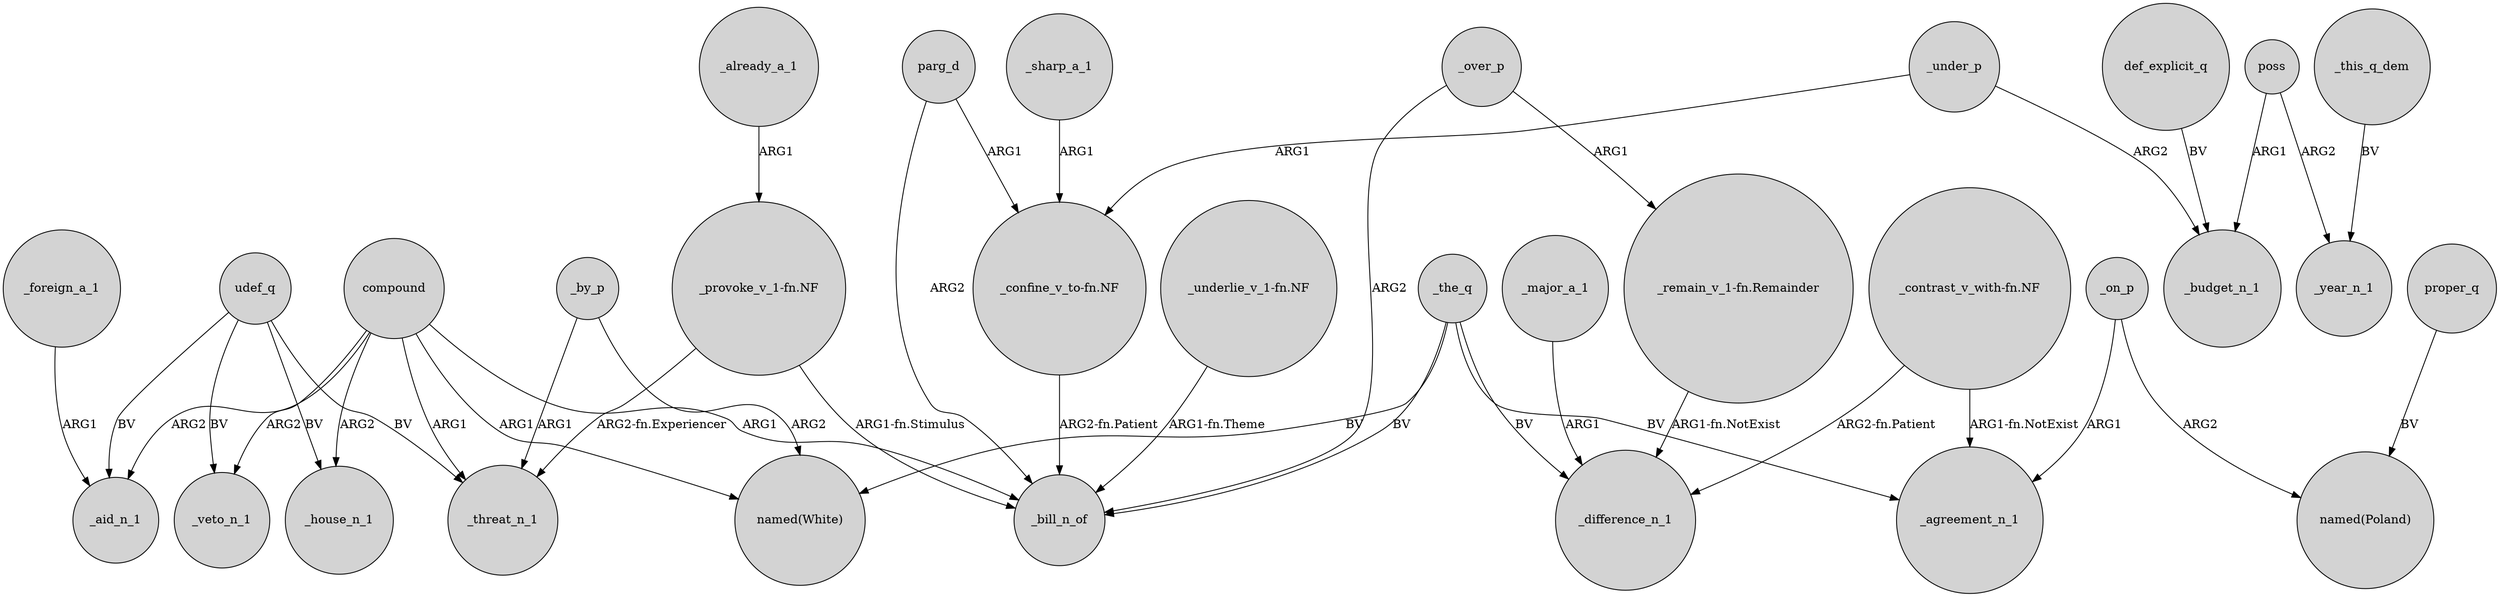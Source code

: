 digraph {
	node [shape=circle style=filled]
	_the_q -> _bill_n_of [label=BV]
	udef_q -> _threat_n_1 [label=BV]
	compound -> _bill_n_of [label=ARG1]
	"_contrast_v_with-fn.NF" -> _difference_n_1 [label="ARG2-fn.Patient"]
	def_explicit_q -> _budget_n_1 [label=BV]
	compound -> _house_n_1 [label=ARG2]
	compound -> _veto_n_1 [label=ARG2]
	_over_p -> "_remain_v_1-fn.Remainder" [label=ARG1]
	compound -> _threat_n_1 [label=ARG1]
	"_provoke_v_1-fn.NF" -> _threat_n_1 [label="ARG2-fn.Experiencer"]
	parg_d -> _bill_n_of [label=ARG2]
	_already_a_1 -> "_provoke_v_1-fn.NF" [label=ARG1]
	udef_q -> _house_n_1 [label=BV]
	_sharp_a_1 -> "_confine_v_to-fn.NF" [label=ARG1]
	proper_q -> "named(Poland)" [label=BV]
	"_remain_v_1-fn.Remainder" -> _difference_n_1 [label="ARG1-fn.NotExist"]
	compound -> _aid_n_1 [label=ARG2]
	poss -> _budget_n_1 [label=ARG1]
	_under_p -> "_confine_v_to-fn.NF" [label=ARG1]
	_the_q -> _agreement_n_1 [label=BV]
	_the_q -> "named(White)" [label=BV]
	udef_q -> _veto_n_1 [label=BV]
	_the_q -> _difference_n_1 [label=BV]
	"_underlie_v_1-fn.NF" -> _bill_n_of [label="ARG1-fn.Theme"]
	parg_d -> "_confine_v_to-fn.NF" [label=ARG1]
	poss -> _year_n_1 [label=ARG2]
	_foreign_a_1 -> _aid_n_1 [label=ARG1]
	_over_p -> _bill_n_of [label=ARG2]
	_major_a_1 -> _difference_n_1 [label=ARG1]
	_on_p -> "named(Poland)" [label=ARG2]
	"_confine_v_to-fn.NF" -> _bill_n_of [label="ARG2-fn.Patient"]
	udef_q -> _aid_n_1 [label=BV]
	_on_p -> _agreement_n_1 [label=ARG1]
	"_contrast_v_with-fn.NF" -> _agreement_n_1 [label="ARG1-fn.NotExist"]
	compound -> "named(White)" [label=ARG1]
	"_provoke_v_1-fn.NF" -> _bill_n_of [label="ARG1-fn.Stimulus"]
	_under_p -> _budget_n_1 [label=ARG2]
	_by_p -> _threat_n_1 [label=ARG1]
	_by_p -> "named(White)" [label=ARG2]
	_this_q_dem -> _year_n_1 [label=BV]
}
